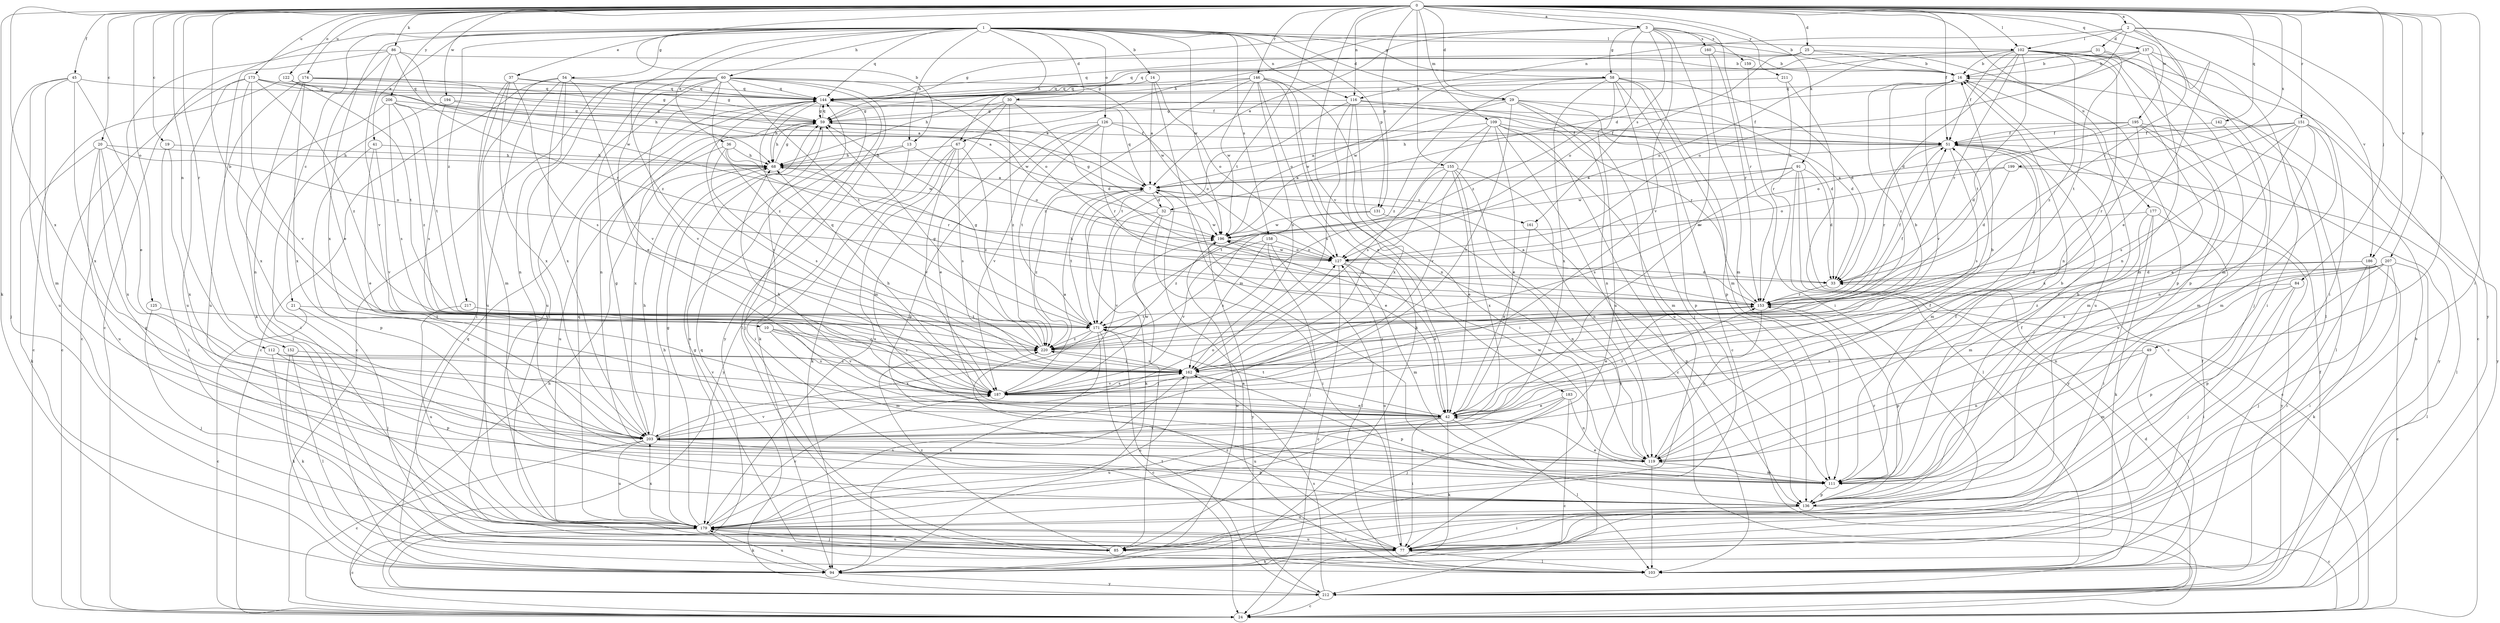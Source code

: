 strict digraph  {
0;
1;
2;
3;
7;
10;
13;
14;
16;
19;
20;
21;
24;
25;
29;
30;
31;
32;
33;
36;
37;
41;
42;
45;
49;
51;
54;
58;
59;
60;
67;
68;
77;
84;
85;
86;
91;
94;
102;
103;
109;
111;
112;
116;
119;
122;
125;
126;
127;
131;
136;
137;
142;
144;
146;
151;
152;
153;
155;
158;
159;
160;
161;
162;
171;
173;
174;
177;
179;
183;
186;
187;
194;
195;
196;
199;
203;
206;
207;
211;
212;
217;
220;
0 -> 2  [label=a];
0 -> 3  [label=a];
0 -> 10  [label=b];
0 -> 13  [label=b];
0 -> 19  [label=c];
0 -> 20  [label=c];
0 -> 25  [label=d];
0 -> 29  [label=d];
0 -> 45  [label=f];
0 -> 49  [label=f];
0 -> 51  [label=f];
0 -> 77  [label=i];
0 -> 84  [label=j];
0 -> 86  [label=k];
0 -> 91  [label=k];
0 -> 94  [label=k];
0 -> 102  [label=l];
0 -> 109  [label=m];
0 -> 112  [label=n];
0 -> 116  [label=n];
0 -> 122  [label=o];
0 -> 125  [label=o];
0 -> 131  [label=p];
0 -> 137  [label=q];
0 -> 142  [label=q];
0 -> 146  [label=r];
0 -> 151  [label=r];
0 -> 152  [label=r];
0 -> 153  [label=r];
0 -> 155  [label=s];
0 -> 171  [label=t];
0 -> 173  [label=u];
0 -> 174  [label=u];
0 -> 177  [label=u];
0 -> 183  [label=v];
0 -> 186  [label=v];
0 -> 194  [label=w];
0 -> 195  [label=w];
0 -> 199  [label=x];
0 -> 203  [label=x];
0 -> 206  [label=y];
0 -> 207  [label=y];
0 -> 211  [label=y];
1 -> 13  [label=b];
1 -> 14  [label=b];
1 -> 16  [label=b];
1 -> 21  [label=c];
1 -> 24  [label=c];
1 -> 29  [label=d];
1 -> 30  [label=d];
1 -> 36  [label=e];
1 -> 37  [label=e];
1 -> 41  [label=e];
1 -> 54  [label=g];
1 -> 58  [label=g];
1 -> 60  [label=h];
1 -> 67  [label=h];
1 -> 102  [label=l];
1 -> 116  [label=n];
1 -> 126  [label=o];
1 -> 131  [label=p];
1 -> 144  [label=q];
1 -> 158  [label=s];
1 -> 196  [label=w];
1 -> 203  [label=x];
1 -> 217  [label=z];
1 -> 220  [label=z];
2 -> 31  [label=d];
2 -> 32  [label=d];
2 -> 42  [label=e];
2 -> 77  [label=i];
2 -> 102  [label=l];
2 -> 116  [label=n];
2 -> 186  [label=v];
2 -> 212  [label=y];
3 -> 7  [label=a];
3 -> 42  [label=e];
3 -> 58  [label=g];
3 -> 59  [label=g];
3 -> 67  [label=h];
3 -> 153  [label=r];
3 -> 159  [label=s];
3 -> 160  [label=s];
3 -> 161  [label=s];
3 -> 187  [label=v];
3 -> 220  [label=z];
7 -> 32  [label=d];
7 -> 42  [label=e];
7 -> 94  [label=k];
7 -> 144  [label=q];
7 -> 161  [label=s];
7 -> 171  [label=t];
7 -> 220  [label=z];
10 -> 111  [label=m];
10 -> 162  [label=s];
10 -> 187  [label=v];
10 -> 220  [label=z];
13 -> 68  [label=h];
13 -> 127  [label=o];
13 -> 179  [label=u];
13 -> 212  [label=y];
14 -> 7  [label=a];
14 -> 111  [label=m];
14 -> 127  [label=o];
14 -> 144  [label=q];
16 -> 144  [label=q];
16 -> 179  [label=u];
16 -> 187  [label=v];
16 -> 220  [label=z];
19 -> 68  [label=h];
19 -> 77  [label=i];
19 -> 203  [label=x];
20 -> 68  [label=h];
20 -> 94  [label=k];
20 -> 127  [label=o];
20 -> 136  [label=p];
20 -> 179  [label=u];
20 -> 203  [label=x];
21 -> 24  [label=c];
21 -> 85  [label=j];
21 -> 171  [label=t];
25 -> 16  [label=b];
25 -> 127  [label=o];
25 -> 136  [label=p];
25 -> 144  [label=q];
29 -> 33  [label=d];
29 -> 59  [label=g];
29 -> 119  [label=n];
29 -> 136  [label=p];
29 -> 179  [label=u];
29 -> 187  [label=v];
29 -> 196  [label=w];
30 -> 33  [label=d];
30 -> 51  [label=f];
30 -> 59  [label=g];
30 -> 94  [label=k];
30 -> 111  [label=m];
30 -> 220  [label=z];
31 -> 16  [label=b];
31 -> 111  [label=m];
31 -> 144  [label=q];
31 -> 171  [label=t];
32 -> 59  [label=g];
32 -> 77  [label=i];
32 -> 85  [label=j];
32 -> 187  [label=v];
32 -> 196  [label=w];
33 -> 153  [label=r];
36 -> 68  [label=h];
36 -> 153  [label=r];
36 -> 162  [label=s];
36 -> 179  [label=u];
36 -> 196  [label=w];
37 -> 59  [label=g];
37 -> 77  [label=i];
37 -> 144  [label=q];
37 -> 162  [label=s];
37 -> 179  [label=u];
37 -> 203  [label=x];
41 -> 42  [label=e];
41 -> 68  [label=h];
41 -> 136  [label=p];
41 -> 187  [label=v];
42 -> 16  [label=b];
42 -> 68  [label=h];
42 -> 77  [label=i];
42 -> 94  [label=k];
42 -> 103  [label=l];
42 -> 153  [label=r];
42 -> 171  [label=t];
42 -> 179  [label=u];
42 -> 203  [label=x];
45 -> 42  [label=e];
45 -> 85  [label=j];
45 -> 111  [label=m];
45 -> 144  [label=q];
45 -> 179  [label=u];
45 -> 203  [label=x];
49 -> 103  [label=l];
49 -> 111  [label=m];
49 -> 119  [label=n];
49 -> 162  [label=s];
51 -> 68  [label=h];
51 -> 111  [label=m];
51 -> 153  [label=r];
51 -> 162  [label=s];
54 -> 24  [label=c];
54 -> 77  [label=i];
54 -> 111  [label=m];
54 -> 119  [label=n];
54 -> 144  [label=q];
54 -> 187  [label=v];
54 -> 203  [label=x];
58 -> 24  [label=c];
58 -> 33  [label=d];
58 -> 85  [label=j];
58 -> 111  [label=m];
58 -> 136  [label=p];
58 -> 144  [label=q];
58 -> 179  [label=u];
58 -> 196  [label=w];
58 -> 203  [label=x];
58 -> 220  [label=z];
59 -> 51  [label=f];
59 -> 68  [label=h];
59 -> 77  [label=i];
59 -> 144  [label=q];
59 -> 203  [label=x];
60 -> 24  [label=c];
60 -> 42  [label=e];
60 -> 77  [label=i];
60 -> 103  [label=l];
60 -> 119  [label=n];
60 -> 127  [label=o];
60 -> 144  [label=q];
60 -> 171  [label=t];
60 -> 179  [label=u];
60 -> 187  [label=v];
60 -> 196  [label=w];
60 -> 212  [label=y];
60 -> 220  [label=z];
67 -> 68  [label=h];
67 -> 94  [label=k];
67 -> 162  [label=s];
67 -> 179  [label=u];
67 -> 187  [label=v];
67 -> 220  [label=z];
68 -> 7  [label=a];
68 -> 59  [label=g];
77 -> 94  [label=k];
77 -> 103  [label=l];
77 -> 127  [label=o];
77 -> 179  [label=u];
77 -> 220  [label=z];
84 -> 77  [label=i];
84 -> 85  [label=j];
84 -> 136  [label=p];
84 -> 153  [label=r];
85 -> 179  [label=u];
85 -> 220  [label=z];
86 -> 16  [label=b];
86 -> 24  [label=c];
86 -> 42  [label=e];
86 -> 94  [label=k];
86 -> 153  [label=r];
86 -> 187  [label=v];
86 -> 196  [label=w];
91 -> 7  [label=a];
91 -> 24  [label=c];
91 -> 33  [label=d];
91 -> 103  [label=l];
91 -> 162  [label=s];
91 -> 196  [label=w];
91 -> 212  [label=y];
94 -> 144  [label=q];
94 -> 179  [label=u];
94 -> 196  [label=w];
94 -> 212  [label=y];
102 -> 16  [label=b];
102 -> 24  [label=c];
102 -> 33  [label=d];
102 -> 51  [label=f];
102 -> 59  [label=g];
102 -> 103  [label=l];
102 -> 111  [label=m];
102 -> 119  [label=n];
102 -> 127  [label=o];
102 -> 136  [label=p];
102 -> 153  [label=r];
102 -> 171  [label=t];
102 -> 220  [label=z];
103 -> 7  [label=a];
103 -> 51  [label=f];
103 -> 59  [label=g];
109 -> 7  [label=a];
109 -> 24  [label=c];
109 -> 42  [label=e];
109 -> 51  [label=f];
109 -> 103  [label=l];
109 -> 111  [label=m];
109 -> 162  [label=s];
109 -> 187  [label=v];
111 -> 16  [label=b];
111 -> 42  [label=e];
111 -> 51  [label=f];
111 -> 136  [label=p];
112 -> 94  [label=k];
112 -> 136  [label=p];
112 -> 162  [label=s];
112 -> 187  [label=v];
116 -> 33  [label=d];
116 -> 59  [label=g];
116 -> 77  [label=i];
116 -> 153  [label=r];
116 -> 162  [label=s];
116 -> 171  [label=t];
116 -> 203  [label=x];
119 -> 51  [label=f];
119 -> 103  [label=l];
119 -> 111  [label=m];
119 -> 196  [label=w];
122 -> 24  [label=c];
122 -> 68  [label=h];
122 -> 144  [label=q];
122 -> 171  [label=t];
125 -> 85  [label=j];
125 -> 171  [label=t];
126 -> 42  [label=e];
126 -> 51  [label=f];
126 -> 127  [label=o];
126 -> 136  [label=p];
126 -> 153  [label=r];
126 -> 171  [label=t];
126 -> 187  [label=v];
127 -> 24  [label=c];
127 -> 33  [label=d];
127 -> 42  [label=e];
127 -> 111  [label=m];
127 -> 196  [label=w];
131 -> 119  [label=n];
131 -> 196  [label=w];
131 -> 220  [label=z];
136 -> 16  [label=b];
136 -> 24  [label=c];
136 -> 51  [label=f];
136 -> 77  [label=i];
136 -> 153  [label=r];
136 -> 179  [label=u];
137 -> 16  [label=b];
137 -> 77  [label=i];
137 -> 85  [label=j];
137 -> 119  [label=n];
137 -> 127  [label=o];
137 -> 144  [label=q];
142 -> 51  [label=f];
142 -> 111  [label=m];
144 -> 59  [label=g];
144 -> 68  [label=h];
144 -> 85  [label=j];
144 -> 187  [label=v];
146 -> 42  [label=e];
146 -> 68  [label=h];
146 -> 94  [label=k];
146 -> 119  [label=n];
146 -> 127  [label=o];
146 -> 144  [label=q];
146 -> 162  [label=s];
146 -> 196  [label=w];
146 -> 220  [label=z];
151 -> 42  [label=e];
151 -> 51  [label=f];
151 -> 111  [label=m];
151 -> 119  [label=n];
151 -> 127  [label=o];
151 -> 153  [label=r];
151 -> 162  [label=s];
151 -> 212  [label=y];
152 -> 94  [label=k];
152 -> 103  [label=l];
152 -> 162  [label=s];
153 -> 7  [label=a];
153 -> 42  [label=e];
153 -> 51  [label=f];
153 -> 68  [label=h];
153 -> 119  [label=n];
153 -> 136  [label=p];
153 -> 171  [label=t];
155 -> 7  [label=a];
155 -> 42  [label=e];
155 -> 119  [label=n];
155 -> 162  [label=s];
155 -> 171  [label=t];
155 -> 203  [label=x];
155 -> 212  [label=y];
158 -> 85  [label=j];
158 -> 103  [label=l];
158 -> 127  [label=o];
158 -> 162  [label=s];
158 -> 187  [label=v];
159 -> 77  [label=i];
160 -> 16  [label=b];
160 -> 111  [label=m];
160 -> 153  [label=r];
161 -> 42  [label=e];
161 -> 136  [label=p];
162 -> 16  [label=b];
162 -> 136  [label=p];
162 -> 153  [label=r];
162 -> 179  [label=u];
162 -> 187  [label=v];
162 -> 220  [label=z];
171 -> 24  [label=c];
171 -> 51  [label=f];
171 -> 59  [label=g];
171 -> 94  [label=k];
171 -> 203  [label=x];
171 -> 220  [label=z];
173 -> 7  [label=a];
173 -> 24  [label=c];
173 -> 51  [label=f];
173 -> 144  [label=q];
173 -> 179  [label=u];
173 -> 187  [label=v];
173 -> 203  [label=x];
173 -> 220  [label=z];
174 -> 7  [label=a];
174 -> 59  [label=g];
174 -> 119  [label=n];
174 -> 144  [label=q];
174 -> 179  [label=u];
174 -> 203  [label=x];
177 -> 77  [label=i];
177 -> 94  [label=k];
177 -> 111  [label=m];
177 -> 196  [label=w];
177 -> 212  [label=y];
179 -> 24  [label=c];
179 -> 59  [label=g];
179 -> 68  [label=h];
179 -> 77  [label=i];
179 -> 85  [label=j];
179 -> 94  [label=k];
179 -> 144  [label=q];
179 -> 162  [label=s];
179 -> 187  [label=v];
179 -> 203  [label=x];
183 -> 24  [label=c];
183 -> 42  [label=e];
183 -> 85  [label=j];
183 -> 119  [label=n];
183 -> 179  [label=u];
186 -> 24  [label=c];
186 -> 33  [label=d];
186 -> 77  [label=i];
186 -> 94  [label=k];
186 -> 220  [label=z];
187 -> 7  [label=a];
187 -> 42  [label=e];
187 -> 68  [label=h];
187 -> 162  [label=s];
187 -> 196  [label=w];
194 -> 59  [label=g];
194 -> 77  [label=i];
194 -> 162  [label=s];
194 -> 196  [label=w];
195 -> 33  [label=d];
195 -> 51  [label=f];
195 -> 68  [label=h];
195 -> 103  [label=l];
195 -> 111  [label=m];
195 -> 203  [label=x];
195 -> 212  [label=y];
196 -> 127  [label=o];
196 -> 212  [label=y];
199 -> 7  [label=a];
199 -> 33  [label=d];
199 -> 103  [label=l];
199 -> 127  [label=o];
203 -> 24  [label=c];
203 -> 59  [label=g];
203 -> 68  [label=h];
203 -> 119  [label=n];
203 -> 127  [label=o];
203 -> 136  [label=p];
203 -> 179  [label=u];
203 -> 187  [label=v];
206 -> 7  [label=a];
206 -> 59  [label=g];
206 -> 103  [label=l];
206 -> 162  [label=s];
206 -> 171  [label=t];
206 -> 220  [label=z];
207 -> 33  [label=d];
207 -> 77  [label=i];
207 -> 85  [label=j];
207 -> 103  [label=l];
207 -> 119  [label=n];
207 -> 136  [label=p];
207 -> 162  [label=s];
207 -> 187  [label=v];
211 -> 24  [label=c];
211 -> 144  [label=q];
211 -> 153  [label=r];
212 -> 16  [label=b];
212 -> 24  [label=c];
212 -> 33  [label=d];
212 -> 51  [label=f];
212 -> 68  [label=h];
212 -> 144  [label=q];
212 -> 162  [label=s];
212 -> 171  [label=t];
217 -> 171  [label=t];
217 -> 179  [label=u];
220 -> 59  [label=g];
220 -> 144  [label=q];
220 -> 162  [label=s];
}
